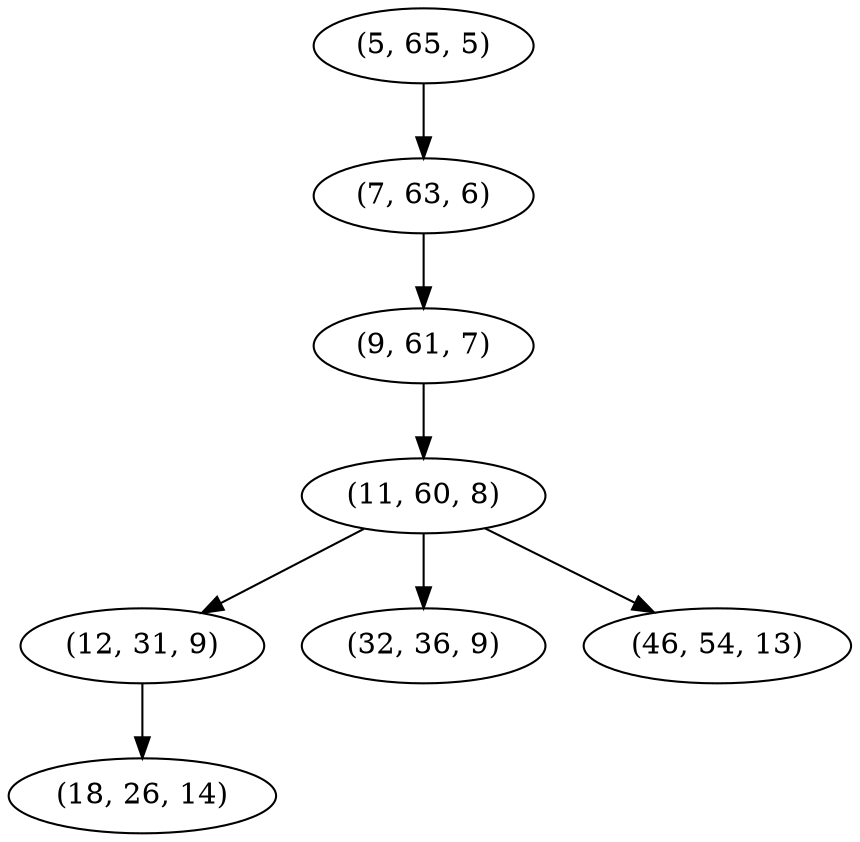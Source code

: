digraph tree {
    "(5, 65, 5)";
    "(7, 63, 6)";
    "(9, 61, 7)";
    "(11, 60, 8)";
    "(12, 31, 9)";
    "(18, 26, 14)";
    "(32, 36, 9)";
    "(46, 54, 13)";
    "(5, 65, 5)" -> "(7, 63, 6)";
    "(7, 63, 6)" -> "(9, 61, 7)";
    "(9, 61, 7)" -> "(11, 60, 8)";
    "(11, 60, 8)" -> "(12, 31, 9)";
    "(11, 60, 8)" -> "(32, 36, 9)";
    "(11, 60, 8)" -> "(46, 54, 13)";
    "(12, 31, 9)" -> "(18, 26, 14)";
}

